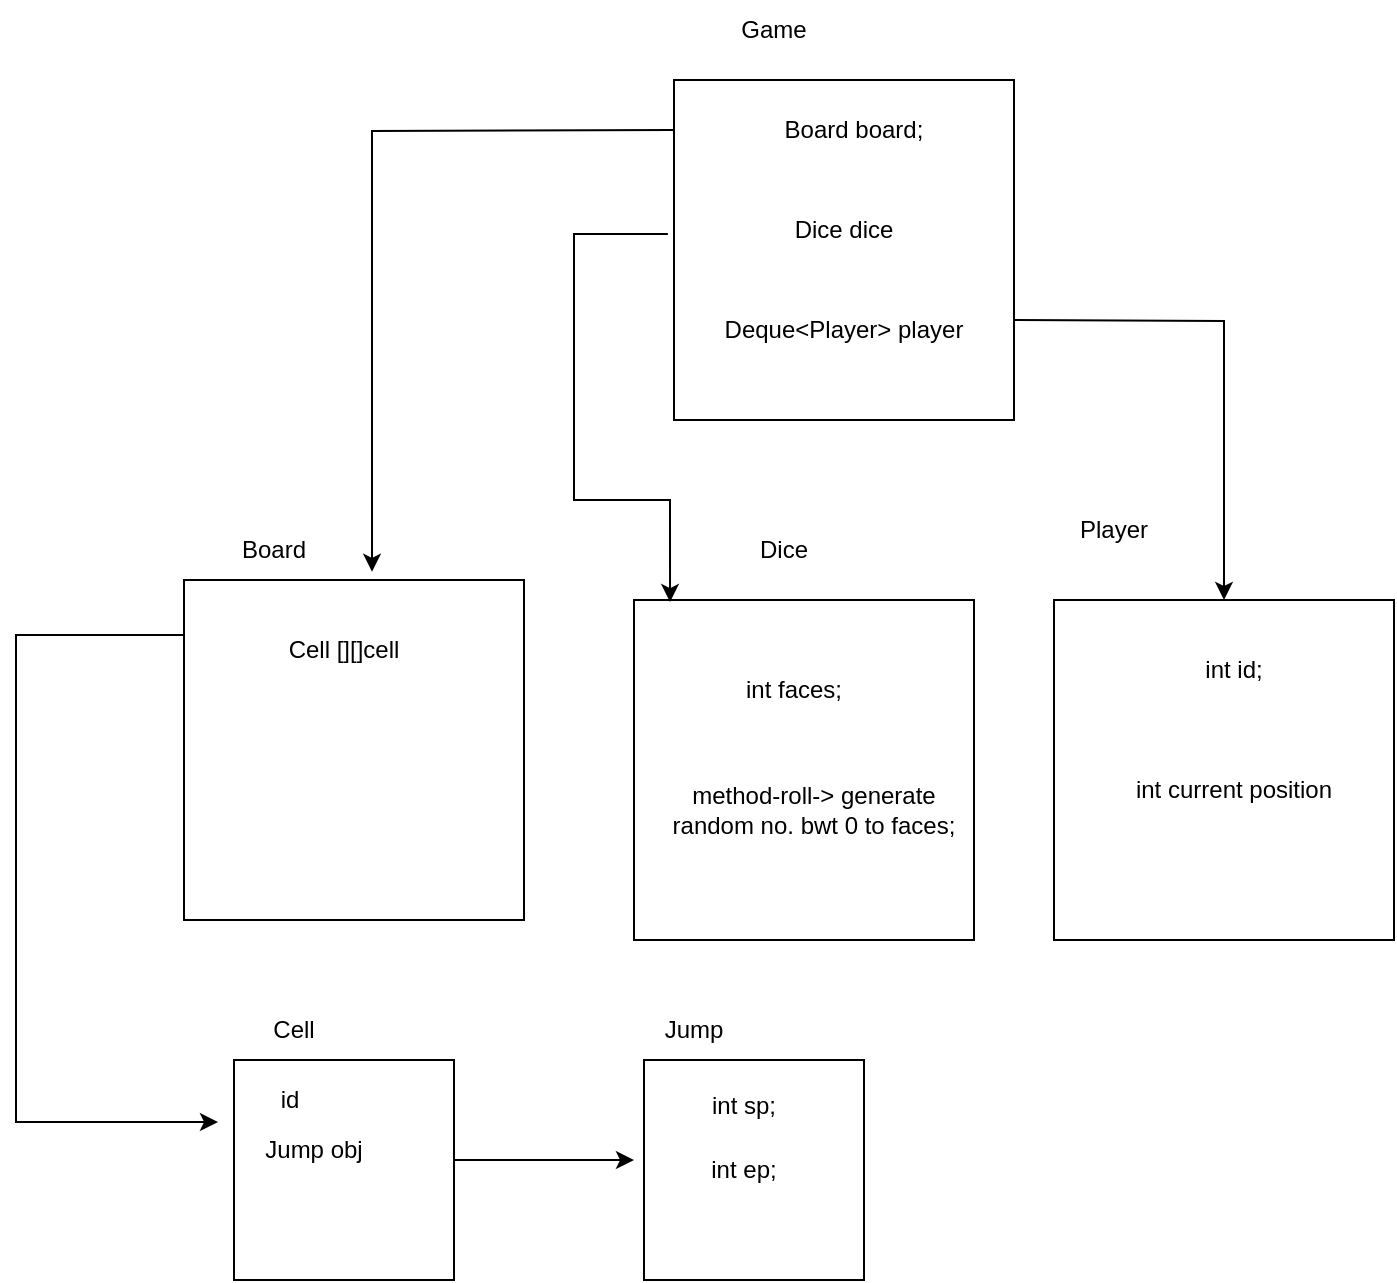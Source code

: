 <mxfile version="21.4.0" type="github">
  <diagram name="Page-1" id="ISwFTAtsaFWWc8QJHA9C">
    <mxGraphModel dx="880" dy="484" grid="1" gridSize="10" guides="1" tooltips="1" connect="1" arrows="1" fold="1" page="1" pageScale="1" pageWidth="850" pageHeight="1100" math="0" shadow="0">
      <root>
        <mxCell id="0" />
        <mxCell id="1" parent="0" />
        <mxCell id="navW6Wb3U0dhtW0aXt9E-1" value="" style="whiteSpace=wrap;html=1;aspect=fixed;" vertex="1" parent="1">
          <mxGeometry x="340" y="40" width="170" height="170" as="geometry" />
        </mxCell>
        <mxCell id="navW6Wb3U0dhtW0aXt9E-3" value="" style="whiteSpace=wrap;html=1;aspect=fixed;" vertex="1" parent="1">
          <mxGeometry x="530" y="300" width="170" height="170" as="geometry" />
        </mxCell>
        <mxCell id="navW6Wb3U0dhtW0aXt9E-4" value="" style="whiteSpace=wrap;html=1;aspect=fixed;" vertex="1" parent="1">
          <mxGeometry x="320" y="300" width="170" height="170" as="geometry" />
        </mxCell>
        <mxCell id="navW6Wb3U0dhtW0aXt9E-5" value="" style="whiteSpace=wrap;html=1;aspect=fixed;" vertex="1" parent="1">
          <mxGeometry x="95" y="290" width="170" height="170" as="geometry" />
        </mxCell>
        <mxCell id="navW6Wb3U0dhtW0aXt9E-6" value="Game" style="text;html=1;strokeColor=none;fillColor=none;align=center;verticalAlign=middle;whiteSpace=wrap;rounded=0;" vertex="1" parent="1">
          <mxGeometry x="360" width="60" height="30" as="geometry" />
        </mxCell>
        <mxCell id="navW6Wb3U0dhtW0aXt9E-7" value="Board" style="text;html=1;strokeColor=none;fillColor=none;align=center;verticalAlign=middle;whiteSpace=wrap;rounded=0;" vertex="1" parent="1">
          <mxGeometry x="110" y="260" width="60" height="30" as="geometry" />
        </mxCell>
        <mxCell id="navW6Wb3U0dhtW0aXt9E-8" value="Dice" style="text;html=1;strokeColor=none;fillColor=none;align=center;verticalAlign=middle;whiteSpace=wrap;rounded=0;" vertex="1" parent="1">
          <mxGeometry x="365" y="260" width="60" height="30" as="geometry" />
        </mxCell>
        <mxCell id="navW6Wb3U0dhtW0aXt9E-9" value="Player" style="text;html=1;strokeColor=none;fillColor=none;align=center;verticalAlign=middle;whiteSpace=wrap;rounded=0;" vertex="1" parent="1">
          <mxGeometry x="530" y="250" width="60" height="30" as="geometry" />
        </mxCell>
        <mxCell id="navW6Wb3U0dhtW0aXt9E-35" style="edgeStyle=orthogonalEdgeStyle;rounded=0;orthogonalLoop=1;jettySize=auto;html=1;entryX=0.553;entryY=-0.024;entryDx=0;entryDy=0;entryPerimeter=0;" edge="1" parent="1" target="navW6Wb3U0dhtW0aXt9E-5">
          <mxGeometry relative="1" as="geometry">
            <mxPoint x="340" y="65" as="sourcePoint" />
          </mxGeometry>
        </mxCell>
        <mxCell id="navW6Wb3U0dhtW0aXt9E-11" value="Board board;" style="text;html=1;strokeColor=none;fillColor=none;align=center;verticalAlign=middle;whiteSpace=wrap;rounded=0;" vertex="1" parent="1">
          <mxGeometry x="350" y="50" width="160" height="30" as="geometry" />
        </mxCell>
        <mxCell id="navW6Wb3U0dhtW0aXt9E-14" value="int current position" style="text;html=1;strokeColor=none;fillColor=none;align=center;verticalAlign=middle;whiteSpace=wrap;rounded=0;" vertex="1" parent="1">
          <mxGeometry x="540" y="380" width="160" height="30" as="geometry" />
        </mxCell>
        <mxCell id="navW6Wb3U0dhtW0aXt9E-15" value="int id;" style="text;html=1;strokeColor=none;fillColor=none;align=center;verticalAlign=middle;whiteSpace=wrap;rounded=0;" vertex="1" parent="1">
          <mxGeometry x="540" y="320" width="160" height="30" as="geometry" />
        </mxCell>
        <mxCell id="navW6Wb3U0dhtW0aXt9E-16" value="method-roll-&amp;gt; generate random no. bwt 0 to faces;" style="text;html=1;strokeColor=none;fillColor=none;align=center;verticalAlign=middle;whiteSpace=wrap;rounded=0;" vertex="1" parent="1">
          <mxGeometry x="330" y="390" width="160" height="30" as="geometry" />
        </mxCell>
        <mxCell id="navW6Wb3U0dhtW0aXt9E-17" value="int faces;" style="text;html=1;strokeColor=none;fillColor=none;align=center;verticalAlign=middle;whiteSpace=wrap;rounded=0;" vertex="1" parent="1">
          <mxGeometry x="320" y="330" width="160" height="30" as="geometry" />
        </mxCell>
        <mxCell id="navW6Wb3U0dhtW0aXt9E-34" style="edgeStyle=orthogonalEdgeStyle;rounded=0;orthogonalLoop=1;jettySize=auto;html=1;exitX=0;exitY=0.25;exitDx=0;exitDy=0;entryX=-0.1;entryY=0.867;entryDx=0;entryDy=0;entryPerimeter=0;" edge="1" parent="1" source="navW6Wb3U0dhtW0aXt9E-19" target="navW6Wb3U0dhtW0aXt9E-24">
          <mxGeometry relative="1" as="geometry">
            <mxPoint x="10" y="600" as="targetPoint" />
            <Array as="points">
              <mxPoint x="11" y="318" />
              <mxPoint x="11" y="561" />
            </Array>
          </mxGeometry>
        </mxCell>
        <mxCell id="navW6Wb3U0dhtW0aXt9E-19" value="Cell [][]cell" style="text;html=1;strokeColor=none;fillColor=none;align=center;verticalAlign=middle;whiteSpace=wrap;rounded=0;" vertex="1" parent="1">
          <mxGeometry x="95" y="310" width="160" height="30" as="geometry" />
        </mxCell>
        <mxCell id="navW6Wb3U0dhtW0aXt9E-36" style="edgeStyle=orthogonalEdgeStyle;rounded=0;orthogonalLoop=1;jettySize=auto;html=1;exitX=-0.018;exitY=0.453;exitDx=0;exitDy=0;exitPerimeter=0;entryX=0.106;entryY=0.006;entryDx=0;entryDy=0;entryPerimeter=0;" edge="1" parent="1" source="navW6Wb3U0dhtW0aXt9E-1" target="navW6Wb3U0dhtW0aXt9E-4">
          <mxGeometry relative="1" as="geometry">
            <mxPoint x="300" y="280" as="targetPoint" />
            <mxPoint x="330" y="116" as="sourcePoint" />
            <Array as="points">
              <mxPoint x="290" y="117" />
              <mxPoint x="290" y="250" />
              <mxPoint x="338" y="250" />
            </Array>
          </mxGeometry>
        </mxCell>
        <mxCell id="navW6Wb3U0dhtW0aXt9E-20" value="Dice dice" style="text;html=1;strokeColor=none;fillColor=none;align=center;verticalAlign=middle;whiteSpace=wrap;rounded=0;" vertex="1" parent="1">
          <mxGeometry x="345" y="100" width="160" height="30" as="geometry" />
        </mxCell>
        <mxCell id="navW6Wb3U0dhtW0aXt9E-39" style="edgeStyle=orthogonalEdgeStyle;rounded=0;orthogonalLoop=1;jettySize=auto;html=1;entryX=0.5;entryY=0;entryDx=0;entryDy=0;" edge="1" parent="1" target="navW6Wb3U0dhtW0aXt9E-3">
          <mxGeometry relative="1" as="geometry">
            <mxPoint x="510" y="160" as="sourcePoint" />
          </mxGeometry>
        </mxCell>
        <mxCell id="navW6Wb3U0dhtW0aXt9E-21" value="Deque&amp;lt;Player&amp;gt; player" style="text;html=1;strokeColor=none;fillColor=none;align=center;verticalAlign=middle;whiteSpace=wrap;rounded=0;" vertex="1" parent="1">
          <mxGeometry x="345" y="150" width="160" height="30" as="geometry" />
        </mxCell>
        <mxCell id="navW6Wb3U0dhtW0aXt9E-22" value="" style="whiteSpace=wrap;html=1;aspect=fixed;" vertex="1" parent="1">
          <mxGeometry x="120" y="530" width="110" height="110" as="geometry" />
        </mxCell>
        <mxCell id="navW6Wb3U0dhtW0aXt9E-23" value="Cell" style="text;html=1;strokeColor=none;fillColor=none;align=center;verticalAlign=middle;whiteSpace=wrap;rounded=0;" vertex="1" parent="1">
          <mxGeometry x="120" y="500" width="60" height="30" as="geometry" />
        </mxCell>
        <mxCell id="navW6Wb3U0dhtW0aXt9E-24" value="id" style="text;html=1;strokeColor=none;fillColor=none;align=center;verticalAlign=middle;whiteSpace=wrap;rounded=0;" vertex="1" parent="1">
          <mxGeometry x="118" y="535" width="60" height="30" as="geometry" />
        </mxCell>
        <mxCell id="navW6Wb3U0dhtW0aXt9E-25" value="Jump obj" style="text;html=1;strokeColor=none;fillColor=none;align=center;verticalAlign=middle;whiteSpace=wrap;rounded=0;" vertex="1" parent="1">
          <mxGeometry x="130" y="560" width="60" height="30" as="geometry" />
        </mxCell>
        <mxCell id="navW6Wb3U0dhtW0aXt9E-28" value="" style="whiteSpace=wrap;html=1;aspect=fixed;" vertex="1" parent="1">
          <mxGeometry x="325" y="530" width="110" height="110" as="geometry" />
        </mxCell>
        <mxCell id="navW6Wb3U0dhtW0aXt9E-29" value="Jump" style="text;html=1;strokeColor=none;fillColor=none;align=center;verticalAlign=middle;whiteSpace=wrap;rounded=0;" vertex="1" parent="1">
          <mxGeometry x="320" y="500" width="60" height="30" as="geometry" />
        </mxCell>
        <mxCell id="navW6Wb3U0dhtW0aXt9E-31" value="int sp;" style="text;html=1;strokeColor=none;fillColor=none;align=center;verticalAlign=middle;whiteSpace=wrap;rounded=0;" vertex="1" parent="1">
          <mxGeometry x="330" y="535" width="90" height="35" as="geometry" />
        </mxCell>
        <mxCell id="navW6Wb3U0dhtW0aXt9E-32" value="int ep;" style="text;html=1;strokeColor=none;fillColor=none;align=center;verticalAlign=middle;whiteSpace=wrap;rounded=0;" vertex="1" parent="1">
          <mxGeometry x="330" y="570" width="90" height="30" as="geometry" />
        </mxCell>
        <mxCell id="navW6Wb3U0dhtW0aXt9E-33" value="" style="endArrow=classic;html=1;rounded=0;" edge="1" parent="1">
          <mxGeometry width="50" height="50" relative="1" as="geometry">
            <mxPoint x="230" y="580" as="sourcePoint" />
            <mxPoint x="320" y="580" as="targetPoint" />
          </mxGeometry>
        </mxCell>
      </root>
    </mxGraphModel>
  </diagram>
</mxfile>
